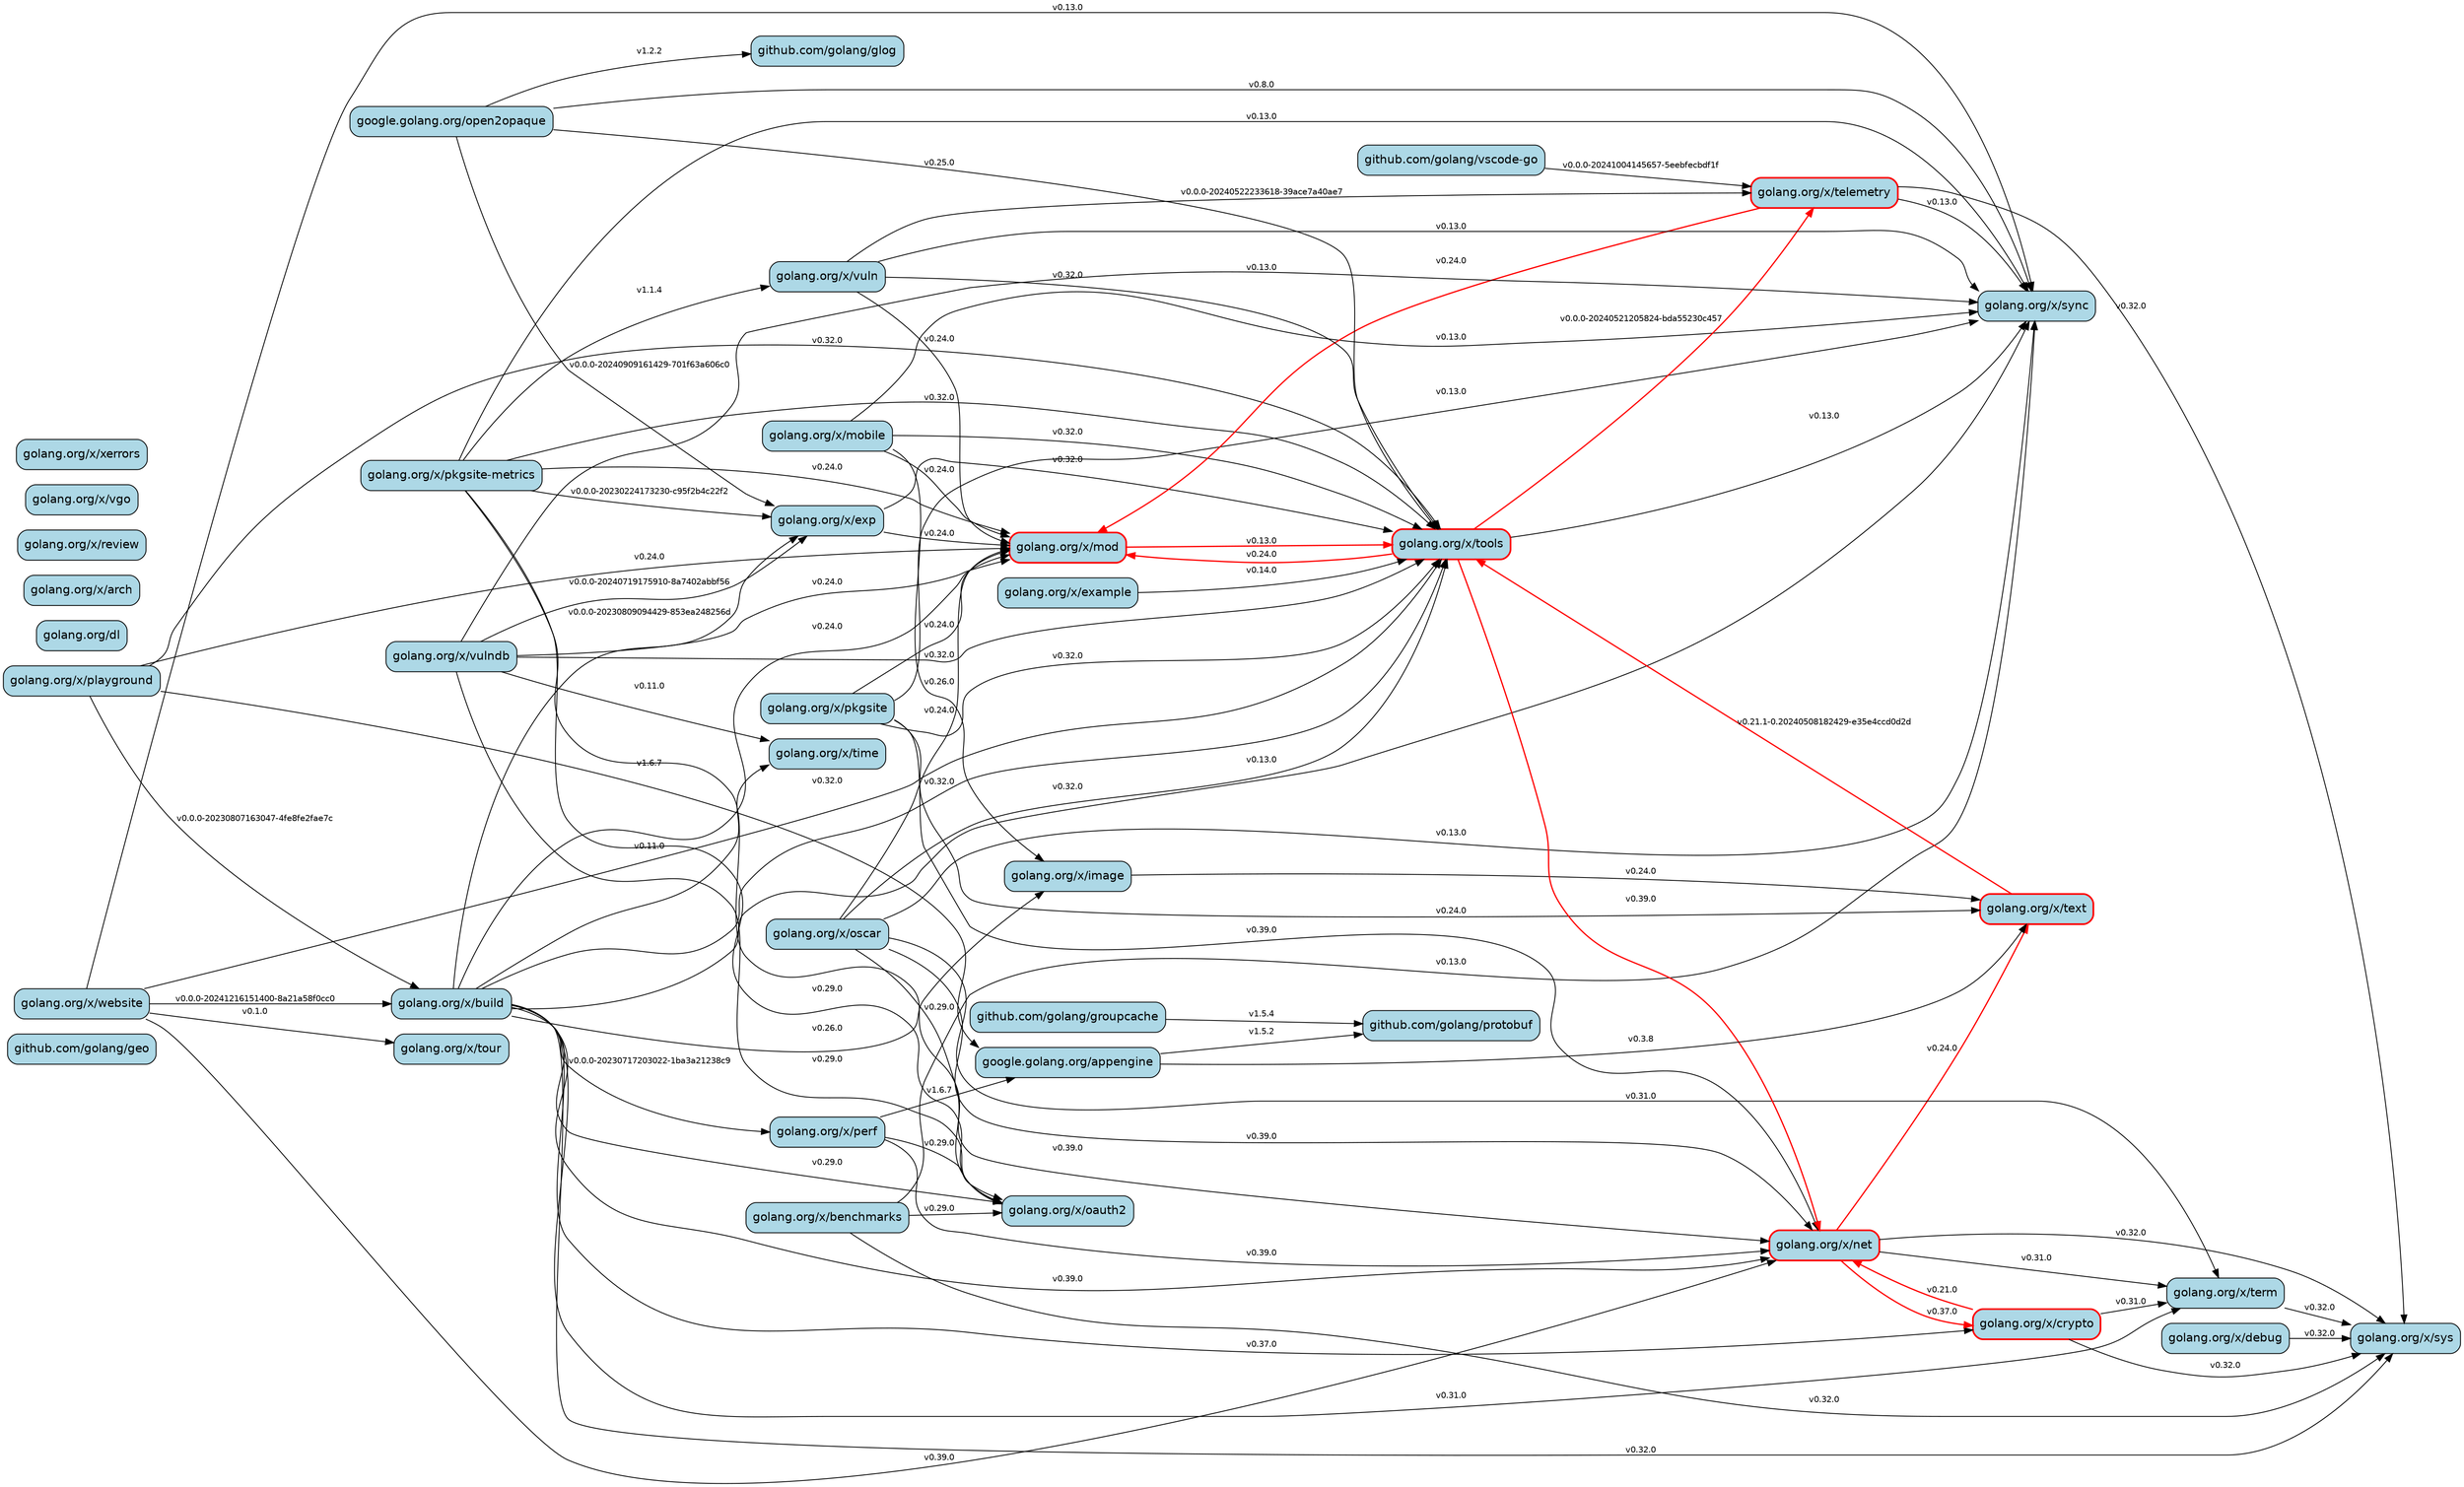 digraph dependencies {
  rankdir="LR";
  node [shape=box, style="rounded,filled", fontname="Helvetica"];
  edge [fontname="Helvetica", fontsize=10];

  // Node Definitions
  "github.com/golang/geo" [label="github.com/golang/geo", fillcolor="lightblue"];
  "github.com/golang/glog" [label="github.com/golang/glog", fillcolor="lightblue"];
  "github.com/golang/groupcache" [label="github.com/golang/groupcache", fillcolor="lightblue"];
  "github.com/golang/protobuf" [label="github.com/golang/protobuf", fillcolor="lightblue"];
  "github.com/golang/vscode-go" [label="github.com/golang/vscode-go", fillcolor="lightblue"];
  "golang.org/dl" [label="golang.org/dl", fillcolor="lightblue"];
  "golang.org/x/arch" [label="golang.org/x/arch", fillcolor="lightblue"];
  "golang.org/x/benchmarks" [label="golang.org/x/benchmarks", fillcolor="lightblue"];
  "golang.org/x/build" [label="golang.org/x/build", fillcolor="lightblue"];
  "golang.org/x/crypto" [label="golang.org/x/crypto", fillcolor="lightblue", color="red", penwidth=2];
  "golang.org/x/debug" [label="golang.org/x/debug", fillcolor="lightblue"];
  "golang.org/x/example" [label="golang.org/x/example", fillcolor="lightblue"];
  "golang.org/x/exp" [label="golang.org/x/exp", fillcolor="lightblue"];
  "golang.org/x/image" [label="golang.org/x/image", fillcolor="lightblue"];
  "golang.org/x/mobile" [label="golang.org/x/mobile", fillcolor="lightblue"];
  "golang.org/x/mod" [label="golang.org/x/mod", fillcolor="lightblue", color="red", penwidth=2];
  "golang.org/x/net" [label="golang.org/x/net", fillcolor="lightblue", color="red", penwidth=2];
  "golang.org/x/oauth2" [label="golang.org/x/oauth2", fillcolor="lightblue"];
  "golang.org/x/oscar" [label="golang.org/x/oscar", fillcolor="lightblue"];
  "golang.org/x/perf" [label="golang.org/x/perf", fillcolor="lightblue"];
  "golang.org/x/pkgsite" [label="golang.org/x/pkgsite", fillcolor="lightblue"];
  "golang.org/x/pkgsite-metrics" [label="golang.org/x/pkgsite-metrics", fillcolor="lightblue"];
  "golang.org/x/playground" [label="golang.org/x/playground", fillcolor="lightblue"];
  "golang.org/x/review" [label="golang.org/x/review", fillcolor="lightblue"];
  "golang.org/x/sync" [label="golang.org/x/sync", fillcolor="lightblue"];
  "golang.org/x/sys" [label="golang.org/x/sys", fillcolor="lightblue"];
  "golang.org/x/telemetry" [label="golang.org/x/telemetry", fillcolor="lightblue", color="red", penwidth=2];
  "golang.org/x/term" [label="golang.org/x/term", fillcolor="lightblue"];
  "golang.org/x/text" [label="golang.org/x/text", fillcolor="lightblue", color="red", penwidth=2];
  "golang.org/x/time" [label="golang.org/x/time", fillcolor="lightblue"];
  "golang.org/x/tools" [label="golang.org/x/tools", fillcolor="lightblue", color="red", penwidth=2];
  "golang.org/x/tour" [label="golang.org/x/tour", fillcolor="lightblue"];
  "golang.org/x/vgo" [label="golang.org/x/vgo", fillcolor="lightblue"];
  "golang.org/x/vuln" [label="golang.org/x/vuln", fillcolor="lightblue"];
  "golang.org/x/vulndb" [label="golang.org/x/vulndb", fillcolor="lightblue"];
  "golang.org/x/website" [label="golang.org/x/website", fillcolor="lightblue"];
  "golang.org/x/xerrors" [label="golang.org/x/xerrors", fillcolor="lightblue"];
  "google.golang.org/appengine" [label="google.golang.org/appengine", fillcolor="lightblue"];
  "google.golang.org/open2opaque" [label="google.golang.org/open2opaque", fillcolor="lightblue"];

  // Edges (Dependencies)
  "github.com/golang/groupcache" -> "github.com/golang/protobuf" [label="v1.5.4"];
  "github.com/golang/vscode-go" -> "golang.org/x/telemetry" [label="v0.0.0-20241004145657-5eebfecbdf1f"];
  "golang.org/x/benchmarks" -> "golang.org/x/oauth2" [label="v0.29.0"];
  "golang.org/x/benchmarks" -> "golang.org/x/sync" [label="v0.13.0"];
  "golang.org/x/benchmarks" -> "golang.org/x/sys" [label="v0.32.0"];
  "golang.org/x/build" -> "golang.org/x/crypto" [label="v0.37.0"];
  "golang.org/x/build" -> "golang.org/x/exp" [label="v0.0.0-20230809094429-853ea248256d"];
  "golang.org/x/build" -> "golang.org/x/image" [label="v0.26.0"];
  "golang.org/x/build" -> "golang.org/x/mod" [label="v0.24.0"];
  "golang.org/x/build" -> "golang.org/x/net" [label="v0.39.0"];
  "golang.org/x/build" -> "golang.org/x/oauth2" [label="v0.29.0"];
  "golang.org/x/build" -> "golang.org/x/perf" [label="v0.0.0-20230717203022-1ba3a21238c9"];
  "golang.org/x/build" -> "golang.org/x/sync" [label="v0.13.0"];
  "golang.org/x/build" -> "golang.org/x/sys" [label="v0.32.0"];
  "golang.org/x/build" -> "golang.org/x/term" [label="v0.31.0"];
  "golang.org/x/build" -> "golang.org/x/time" [label="v0.11.0"];
  "golang.org/x/build" -> "golang.org/x/tools" [label="v0.32.0"];
  "golang.org/x/crypto" -> "golang.org/x/net" [label="v0.21.0", color="red", penwidth=1.5];
  "golang.org/x/crypto" -> "golang.org/x/sys" [label="v0.32.0"];
  "golang.org/x/crypto" -> "golang.org/x/term" [label="v0.31.0"];
  "golang.org/x/debug" -> "golang.org/x/sys" [label="v0.32.0"];
  "golang.org/x/example" -> "golang.org/x/tools" [label="v0.14.0"];
  "golang.org/x/exp" -> "golang.org/x/mod" [label="v0.24.0"];
  "golang.org/x/exp" -> "golang.org/x/tools" [label="v0.32.0"];
  "golang.org/x/image" -> "golang.org/x/text" [label="v0.24.0"];
  "golang.org/x/mobile" -> "golang.org/x/image" [label="v0.26.0"];
  "golang.org/x/mobile" -> "golang.org/x/mod" [label="v0.24.0"];
  "golang.org/x/mobile" -> "golang.org/x/sync" [label="v0.13.0"];
  "golang.org/x/mobile" -> "golang.org/x/tools" [label="v0.32.0"];
  "golang.org/x/mod" -> "golang.org/x/tools" [label="v0.13.0", color="red", penwidth=1.5];
  "golang.org/x/net" -> "golang.org/x/crypto" [label="v0.37.0", color="red", penwidth=1.5];
  "golang.org/x/net" -> "golang.org/x/sys" [label="v0.32.0"];
  "golang.org/x/net" -> "golang.org/x/term" [label="v0.31.0"];
  "golang.org/x/net" -> "golang.org/x/text" [label="v0.24.0", color="red", penwidth=1.5];
  "golang.org/x/oscar" -> "golang.org/x/mod" [label="v0.24.0"];
  "golang.org/x/oscar" -> "golang.org/x/net" [label="v0.39.0"];
  "golang.org/x/oscar" -> "golang.org/x/oauth2" [label="v0.29.0"];
  "golang.org/x/oscar" -> "golang.org/x/sync" [label="v0.13.0"];
  "golang.org/x/oscar" -> "golang.org/x/term" [label="v0.31.0"];
  "golang.org/x/oscar" -> "golang.org/x/tools" [label="v0.32.0"];
  "golang.org/x/perf" -> "golang.org/x/net" [label="v0.39.0"];
  "golang.org/x/perf" -> "golang.org/x/oauth2" [label="v0.29.0"];
  "golang.org/x/perf" -> "google.golang.org/appengine" [label="v1.6.7"];
  "golang.org/x/pkgsite" -> "golang.org/x/mod" [label="v0.24.0"];
  "golang.org/x/pkgsite" -> "golang.org/x/net" [label="v0.39.0"];
  "golang.org/x/pkgsite" -> "golang.org/x/sync" [label="v0.13.0"];
  "golang.org/x/pkgsite" -> "golang.org/x/text" [label="v0.24.0"];
  "golang.org/x/pkgsite" -> "golang.org/x/tools" [label="v0.32.0"];
  "golang.org/x/pkgsite-metrics" -> "golang.org/x/exp" [label="v0.0.0-20230224173230-c95f2b4c22f2"];
  "golang.org/x/pkgsite-metrics" -> "golang.org/x/mod" [label="v0.24.0"];
  "golang.org/x/pkgsite-metrics" -> "golang.org/x/net" [label="v0.39.0"];
  "golang.org/x/pkgsite-metrics" -> "golang.org/x/oauth2" [label="v0.29.0"];
  "golang.org/x/pkgsite-metrics" -> "golang.org/x/sync" [label="v0.13.0"];
  "golang.org/x/pkgsite-metrics" -> "golang.org/x/tools" [label="v0.32.0"];
  "golang.org/x/pkgsite-metrics" -> "golang.org/x/vuln" [label="v1.1.4"];
  "golang.org/x/playground" -> "golang.org/x/build" [label="v0.0.0-20230807163047-4fe8fe2fae7c"];
  "golang.org/x/playground" -> "golang.org/x/mod" [label="v0.24.0"];
  "golang.org/x/playground" -> "golang.org/x/tools" [label="v0.32.0"];
  "golang.org/x/playground" -> "google.golang.org/appengine" [label="v1.6.7"];
  "golang.org/x/telemetry" -> "golang.org/x/mod" [label="v0.24.0", color="red", penwidth=1.5];
  "golang.org/x/telemetry" -> "golang.org/x/sync" [label="v0.13.0"];
  "golang.org/x/telemetry" -> "golang.org/x/sys" [label="v0.32.0"];
  "golang.org/x/term" -> "golang.org/x/sys" [label="v0.32.0"];
  "golang.org/x/text" -> "golang.org/x/tools" [label="v0.21.1-0.20240508182429-e35e4ccd0d2d", color="red", penwidth=1.5];
  "golang.org/x/tools" -> "golang.org/x/mod" [label="v0.24.0", color="red", penwidth=1.5];
  "golang.org/x/tools" -> "golang.org/x/net" [label="v0.39.0", color="red", penwidth=1.5];
  "golang.org/x/tools" -> "golang.org/x/sync" [label="v0.13.0"];
  "golang.org/x/tools" -> "golang.org/x/telemetry" [label="v0.0.0-20240521205824-bda55230c457", color="red", penwidth=1.5];
  "golang.org/x/vuln" -> "golang.org/x/mod" [label="v0.24.0"];
  "golang.org/x/vuln" -> "golang.org/x/sync" [label="v0.13.0"];
  "golang.org/x/vuln" -> "golang.org/x/telemetry" [label="v0.0.0-20240522233618-39ace7a40ae7"];
  "golang.org/x/vuln" -> "golang.org/x/tools" [label="v0.32.0"];
  "golang.org/x/vulndb" -> "golang.org/x/exp" [label="v0.0.0-20240719175910-8a7402abbf56"];
  "golang.org/x/vulndb" -> "golang.org/x/mod" [label="v0.24.0"];
  "golang.org/x/vulndb" -> "golang.org/x/oauth2" [label="v0.29.0"];
  "golang.org/x/vulndb" -> "golang.org/x/sync" [label="v0.13.0"];
  "golang.org/x/vulndb" -> "golang.org/x/time" [label="v0.11.0"];
  "golang.org/x/vulndb" -> "golang.org/x/tools" [label="v0.32.0"];
  "golang.org/x/website" -> "golang.org/x/build" [label="v0.0.0-20241216151400-8a21a58f0cc0"];
  "golang.org/x/website" -> "golang.org/x/net" [label="v0.39.0"];
  "golang.org/x/website" -> "golang.org/x/sync" [label="v0.13.0"];
  "golang.org/x/website" -> "golang.org/x/tools" [label="v0.32.0"];
  "golang.org/x/website" -> "golang.org/x/tour" [label="v0.1.0"];
  "google.golang.org/appengine" -> "github.com/golang/protobuf" [label="v1.5.2"];
  "google.golang.org/appengine" -> "golang.org/x/text" [label="v0.3.8"];
  "google.golang.org/open2opaque" -> "github.com/golang/glog" [label="v1.2.2"];
  "google.golang.org/open2opaque" -> "golang.org/x/exp" [label="v0.0.0-20240909161429-701f63a606c0"];
  "google.golang.org/open2opaque" -> "golang.org/x/sync" [label="v0.8.0"];
  "google.golang.org/open2opaque" -> "golang.org/x/tools" [label="v0.25.0"];
}
